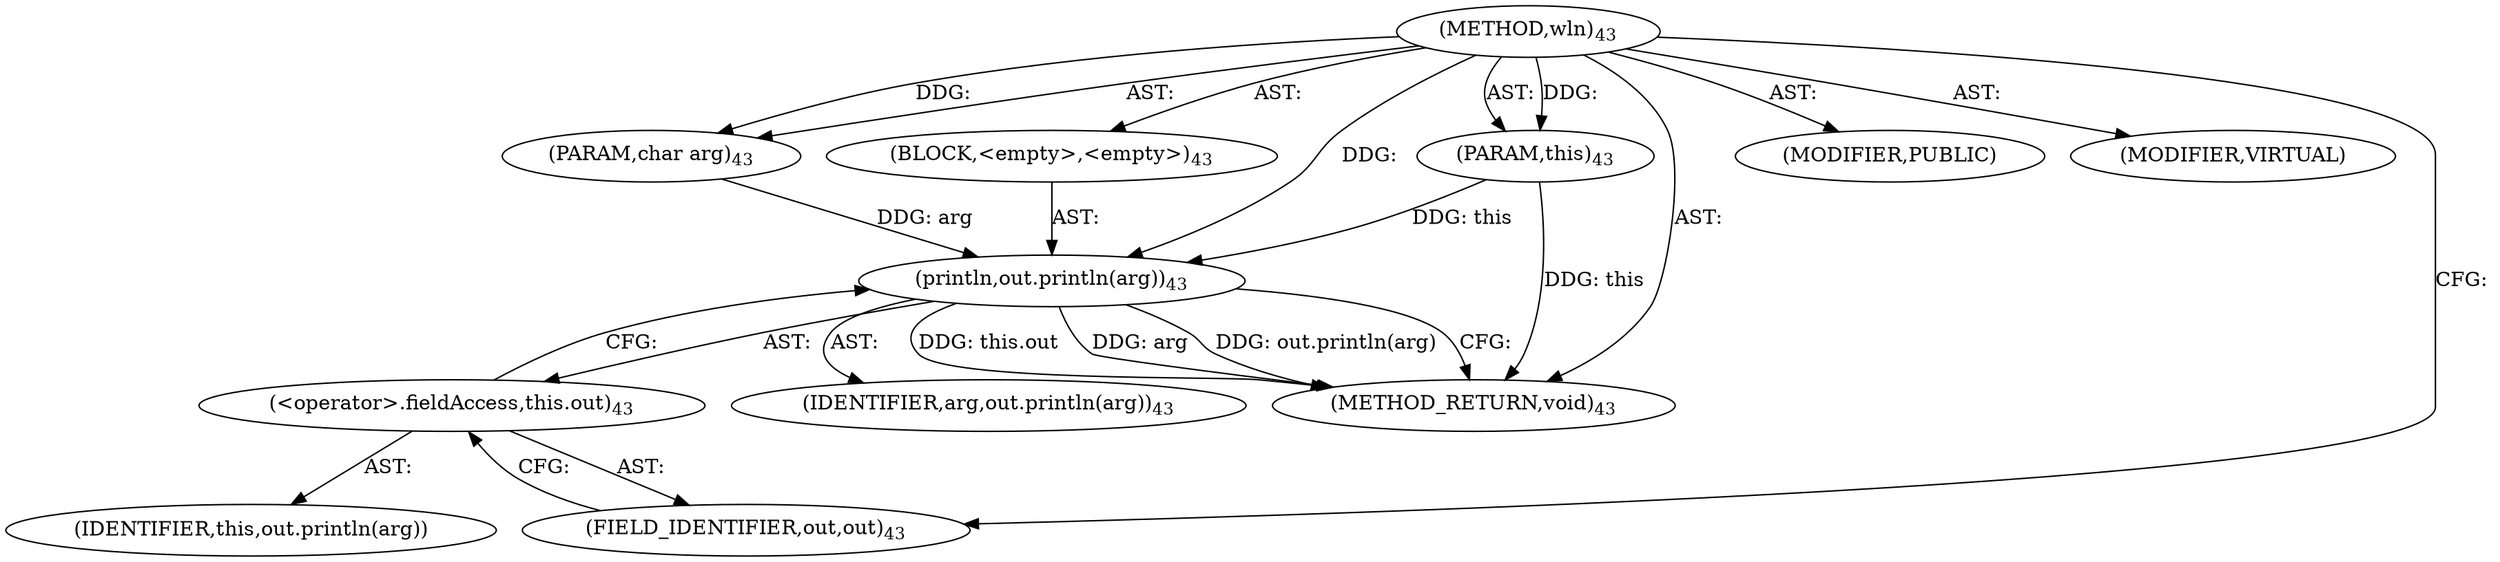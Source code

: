 digraph "wln" {  
"345" [label = <(METHOD,wln)<SUB>43</SUB>> ]
"346" [label = <(PARAM,this)<SUB>43</SUB>> ]
"347" [label = <(PARAM,char arg)<SUB>43</SUB>> ]
"348" [label = <(BLOCK,&lt;empty&gt;,&lt;empty&gt;)<SUB>43</SUB>> ]
"349" [label = <(println,out.println(arg))<SUB>43</SUB>> ]
"350" [label = <(&lt;operator&gt;.fieldAccess,this.out)<SUB>43</SUB>> ]
"351" [label = <(IDENTIFIER,this,out.println(arg))> ]
"352" [label = <(FIELD_IDENTIFIER,out,out)<SUB>43</SUB>> ]
"353" [label = <(IDENTIFIER,arg,out.println(arg))<SUB>43</SUB>> ]
"354" [label = <(MODIFIER,PUBLIC)> ]
"355" [label = <(MODIFIER,VIRTUAL)> ]
"356" [label = <(METHOD_RETURN,void)<SUB>43</SUB>> ]
  "345" -> "346"  [ label = "AST: "] 
  "345" -> "347"  [ label = "AST: "] 
  "345" -> "348"  [ label = "AST: "] 
  "345" -> "354"  [ label = "AST: "] 
  "345" -> "355"  [ label = "AST: "] 
  "345" -> "356"  [ label = "AST: "] 
  "348" -> "349"  [ label = "AST: "] 
  "349" -> "350"  [ label = "AST: "] 
  "349" -> "353"  [ label = "AST: "] 
  "350" -> "351"  [ label = "AST: "] 
  "350" -> "352"  [ label = "AST: "] 
  "349" -> "356"  [ label = "CFG: "] 
  "350" -> "349"  [ label = "CFG: "] 
  "352" -> "350"  [ label = "CFG: "] 
  "345" -> "352"  [ label = "CFG: "] 
  "346" -> "356"  [ label = "DDG: this"] 
  "349" -> "356"  [ label = "DDG: this.out"] 
  "349" -> "356"  [ label = "DDG: arg"] 
  "349" -> "356"  [ label = "DDG: out.println(arg)"] 
  "345" -> "346"  [ label = "DDG: "] 
  "345" -> "347"  [ label = "DDG: "] 
  "346" -> "349"  [ label = "DDG: this"] 
  "347" -> "349"  [ label = "DDG: arg"] 
  "345" -> "349"  [ label = "DDG: "] 
}

